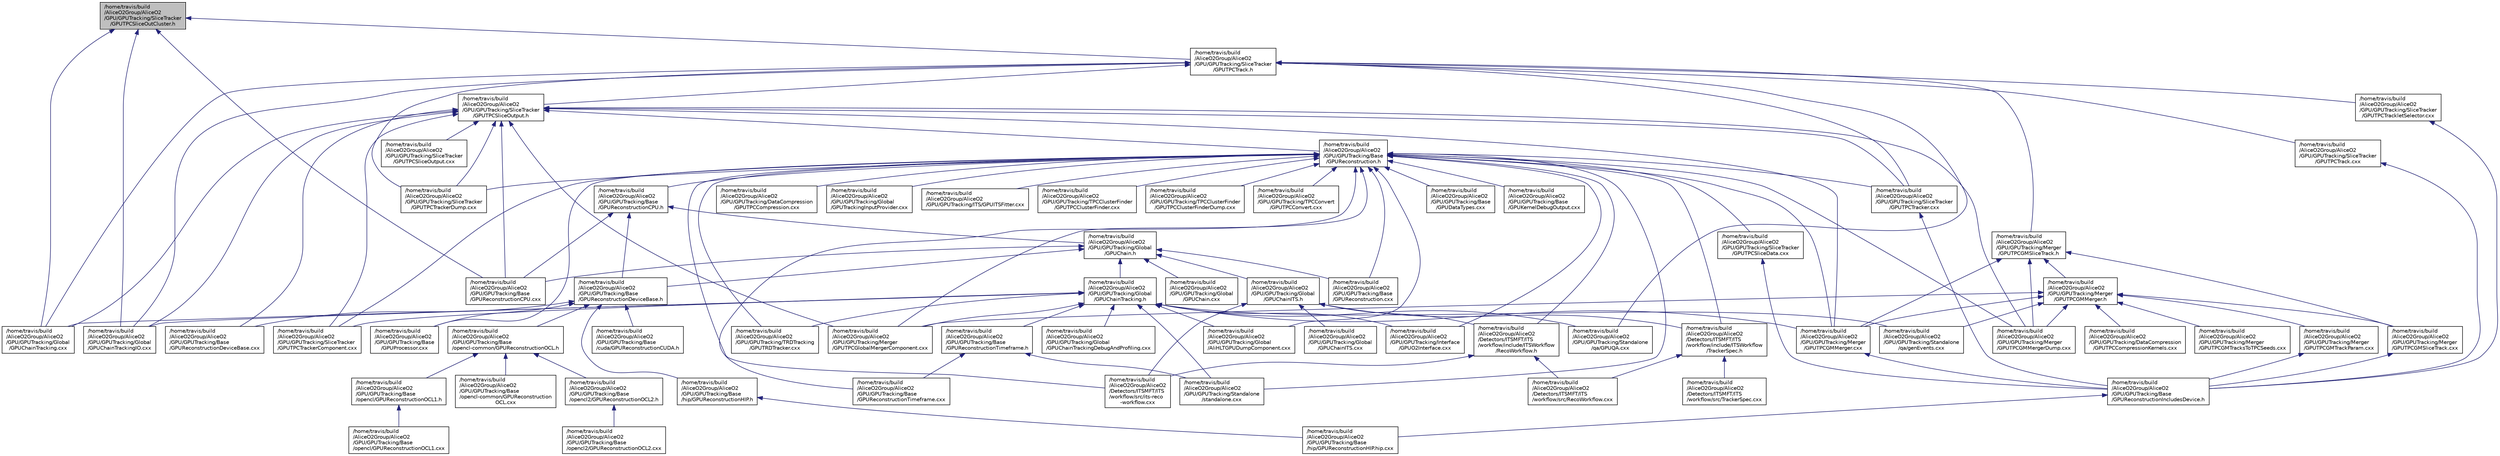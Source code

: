 digraph "/home/travis/build/AliceO2Group/AliceO2/GPU/GPUTracking/SliceTracker/GPUTPCSliceOutCluster.h"
{
 // INTERACTIVE_SVG=YES
  bgcolor="transparent";
  edge [fontname="Helvetica",fontsize="10",labelfontname="Helvetica",labelfontsize="10"];
  node [fontname="Helvetica",fontsize="10",shape=record];
  Node12 [label="/home/travis/build\l/AliceO2Group/AliceO2\l/GPU/GPUTracking/SliceTracker\l/GPUTPCSliceOutCluster.h",height=0.2,width=0.4,color="black", fillcolor="grey75", style="filled", fontcolor="black"];
  Node12 -> Node13 [dir="back",color="midnightblue",fontsize="10",style="solid",fontname="Helvetica"];
  Node13 [label="/home/travis/build\l/AliceO2Group/AliceO2\l/GPU/GPUTracking/Base\l/GPUReconstructionCPU.cxx",height=0.2,width=0.4,color="black",URL="$da/df6/GPUReconstructionCPU_8cxx.html"];
  Node12 -> Node14 [dir="back",color="midnightblue",fontsize="10",style="solid",fontname="Helvetica"];
  Node14 [label="/home/travis/build\l/AliceO2Group/AliceO2\l/GPU/GPUTracking/Global\l/GPUChainTracking.cxx",height=0.2,width=0.4,color="black",URL="$d2/d58/GPUChainTracking_8cxx.html"];
  Node12 -> Node15 [dir="back",color="midnightblue",fontsize="10",style="solid",fontname="Helvetica"];
  Node15 [label="/home/travis/build\l/AliceO2Group/AliceO2\l/GPU/GPUTracking/Global\l/GPUChainTrackingIO.cxx",height=0.2,width=0.4,color="black",URL="$d3/d85/GPUChainTrackingIO_8cxx.html"];
  Node12 -> Node16 [dir="back",color="midnightblue",fontsize="10",style="solid",fontname="Helvetica"];
  Node16 [label="/home/travis/build\l/AliceO2Group/AliceO2\l/GPU/GPUTracking/SliceTracker\l/GPUTPCTrack.h",height=0.2,width=0.4,color="black",URL="$d0/d88/GPUTPCTrack_8h.html"];
  Node16 -> Node14 [dir="back",color="midnightblue",fontsize="10",style="solid",fontname="Helvetica"];
  Node16 -> Node15 [dir="back",color="midnightblue",fontsize="10",style="solid",fontname="Helvetica"];
  Node16 -> Node17 [dir="back",color="midnightblue",fontsize="10",style="solid",fontname="Helvetica"];
  Node17 [label="/home/travis/build\l/AliceO2Group/AliceO2\l/GPU/GPUTracking/Merger\l/GPUTPCGMSliceTrack.h",height=0.2,width=0.4,color="black",URL="$d1/dc3/GPUTPCGMSliceTrack_8h.html"];
  Node17 -> Node18 [dir="back",color="midnightblue",fontsize="10",style="solid",fontname="Helvetica"];
  Node18 [label="/home/travis/build\l/AliceO2Group/AliceO2\l/GPU/GPUTracking/Merger\l/GPUTPCGMMerger.h",height=0.2,width=0.4,color="black",URL="$d4/dcf/GPUTPCGMMerger_8h.html"];
  Node18 -> Node19 [dir="back",color="midnightblue",fontsize="10",style="solid",fontname="Helvetica"];
  Node19 [label="/home/travis/build\l/AliceO2Group/AliceO2\l/GPU/GPUTracking/DataCompression\l/GPUTPCCompressionKernels.cxx",height=0.2,width=0.4,color="black",URL="$d9/d57/GPUTPCCompressionKernels_8cxx.html"];
  Node18 -> Node20 [dir="back",color="midnightblue",fontsize="10",style="solid",fontname="Helvetica"];
  Node20 [label="/home/travis/build\l/AliceO2Group/AliceO2\l/GPU/GPUTracking/Merger\l/GPUTPCGlobalMergerComponent.cxx",height=0.2,width=0.4,color="black",URL="$df/d06/GPUTPCGlobalMergerComponent_8cxx.html"];
  Node18 -> Node21 [dir="back",color="midnightblue",fontsize="10",style="solid",fontname="Helvetica"];
  Node21 [label="/home/travis/build\l/AliceO2Group/AliceO2\l/GPU/GPUTracking/Merger\l/GPUTPCGMMerger.cxx",height=0.2,width=0.4,color="black",URL="$d0/dd4/GPUTPCGMMerger_8cxx.html"];
  Node21 -> Node22 [dir="back",color="midnightblue",fontsize="10",style="solid",fontname="Helvetica"];
  Node22 [label="/home/travis/build\l/AliceO2Group/AliceO2\l/GPU/GPUTracking/Base\l/GPUReconstructionIncludesDevice.h",height=0.2,width=0.4,color="black",URL="$d0/d25/GPUReconstructionIncludesDevice_8h.html"];
  Node22 -> Node23 [dir="back",color="midnightblue",fontsize="10",style="solid",fontname="Helvetica"];
  Node23 [label="/home/travis/build\l/AliceO2Group/AliceO2\l/GPU/GPUTracking/Base\l/hip/GPUReconstructionHIP.hip.cxx",height=0.2,width=0.4,color="black",URL="$d3/d33/GPUReconstructionHIP_8hip_8cxx.html"];
  Node18 -> Node24 [dir="back",color="midnightblue",fontsize="10",style="solid",fontname="Helvetica"];
  Node24 [label="/home/travis/build\l/AliceO2Group/AliceO2\l/GPU/GPUTracking/Merger\l/GPUTPCGMMergerDump.cxx",height=0.2,width=0.4,color="black",URL="$d0/d24/GPUTPCGMMergerDump_8cxx.html"];
  Node18 -> Node25 [dir="back",color="midnightblue",fontsize="10",style="solid",fontname="Helvetica"];
  Node25 [label="/home/travis/build\l/AliceO2Group/AliceO2\l/GPU/GPUTracking/Merger\l/GPUTPCGMSliceTrack.cxx",height=0.2,width=0.4,color="black",URL="$d5/d84/GPUTPCGMSliceTrack_8cxx.html"];
  Node25 -> Node22 [dir="back",color="midnightblue",fontsize="10",style="solid",fontname="Helvetica"];
  Node18 -> Node26 [dir="back",color="midnightblue",fontsize="10",style="solid",fontname="Helvetica"];
  Node26 [label="/home/travis/build\l/AliceO2Group/AliceO2\l/GPU/GPUTracking/Merger\l/GPUTPCGMTrackParam.cxx",height=0.2,width=0.4,color="black",URL="$df/dad/GPUTPCGMTrackParam_8cxx.html"];
  Node26 -> Node22 [dir="back",color="midnightblue",fontsize="10",style="solid",fontname="Helvetica"];
  Node18 -> Node27 [dir="back",color="midnightblue",fontsize="10",style="solid",fontname="Helvetica"];
  Node27 [label="/home/travis/build\l/AliceO2Group/AliceO2\l/GPU/GPUTracking/Merger\l/GPUTPCGMTracksToTPCSeeds.cxx",height=0.2,width=0.4,color="black",URL="$d3/ddb/GPUTPCGMTracksToTPCSeeds_8cxx.html"];
  Node18 -> Node28 [dir="back",color="midnightblue",fontsize="10",style="solid",fontname="Helvetica"];
  Node28 [label="/home/travis/build\l/AliceO2Group/AliceO2\l/GPU/GPUTracking/Standalone\l/qa/genEvents.cxx",height=0.2,width=0.4,color="black",URL="$d7/d9f/genEvents_8cxx.html"];
  Node17 -> Node21 [dir="back",color="midnightblue",fontsize="10",style="solid",fontname="Helvetica"];
  Node17 -> Node24 [dir="back",color="midnightblue",fontsize="10",style="solid",fontname="Helvetica"];
  Node17 -> Node25 [dir="back",color="midnightblue",fontsize="10",style="solid",fontname="Helvetica"];
  Node16 -> Node29 [dir="back",color="midnightblue",fontsize="10",style="solid",fontname="Helvetica"];
  Node29 [label="/home/travis/build\l/AliceO2Group/AliceO2\l/GPU/GPUTracking/SliceTracker\l/GPUTPCSliceOutput.h",height=0.2,width=0.4,color="black",URL="$da/d4b/GPUTPCSliceOutput_8h.html"];
  Node29 -> Node30 [dir="back",color="midnightblue",fontsize="10",style="solid",fontname="Helvetica"];
  Node30 [label="/home/travis/build\l/AliceO2Group/AliceO2\l/GPU/GPUTracking/Base\l/GPUReconstruction.h",height=0.2,width=0.4,color="black",URL="$d2/de8/GPUReconstruction_8h.html"];
  Node30 -> Node31 [dir="back",color="midnightblue",fontsize="10",style="solid",fontname="Helvetica"];
  Node31 [label="/home/travis/build\l/AliceO2Group/AliceO2\l/Detectors/ITSMFT/ITS\l/workflow/include/ITSWorkflow\l/RecoWorkflow.h",height=0.2,width=0.4,color="black",URL="$dc/d1c/ITSMFT_2ITS_2workflow_2include_2ITSWorkflow_2RecoWorkflow_8h.html"];
  Node31 -> Node32 [dir="back",color="midnightblue",fontsize="10",style="solid",fontname="Helvetica"];
  Node32 [label="/home/travis/build\l/AliceO2Group/AliceO2\l/Detectors/ITSMFT/ITS\l/workflow/src/its-reco\l-workflow.cxx",height=0.2,width=0.4,color="black",URL="$dc/d64/its-reco-workflow_8cxx.html"];
  Node31 -> Node33 [dir="back",color="midnightblue",fontsize="10",style="solid",fontname="Helvetica"];
  Node33 [label="/home/travis/build\l/AliceO2Group/AliceO2\l/Detectors/ITSMFT/ITS\l/workflow/src/RecoWorkflow.cxx",height=0.2,width=0.4,color="black",URL="$d5/d99/ITSMFT_2ITS_2workflow_2src_2RecoWorkflow_8cxx.html"];
  Node30 -> Node34 [dir="back",color="midnightblue",fontsize="10",style="solid",fontname="Helvetica"];
  Node34 [label="/home/travis/build\l/AliceO2Group/AliceO2\l/Detectors/ITSMFT/ITS\l/workflow/include/ITSWorkflow\l/TrackerSpec.h",height=0.2,width=0.4,color="black",URL="$de/d90/ITSMFT_2ITS_2workflow_2include_2ITSWorkflow_2TrackerSpec_8h.html"];
  Node34 -> Node33 [dir="back",color="midnightblue",fontsize="10",style="solid",fontname="Helvetica"];
  Node34 -> Node35 [dir="back",color="midnightblue",fontsize="10",style="solid",fontname="Helvetica"];
  Node35 [label="/home/travis/build\l/AliceO2Group/AliceO2\l/Detectors/ITSMFT/ITS\l/workflow/src/TrackerSpec.cxx",height=0.2,width=0.4,color="black",URL="$de/d95/ITSMFT_2ITS_2workflow_2src_2TrackerSpec_8cxx.html"];
  Node30 -> Node32 [dir="back",color="midnightblue",fontsize="10",style="solid",fontname="Helvetica"];
  Node30 -> Node36 [dir="back",color="midnightblue",fontsize="10",style="solid",fontname="Helvetica"];
  Node36 [label="/home/travis/build\l/AliceO2Group/AliceO2\l/GPU/GPUTracking/Base\l/GPUDataTypes.cxx",height=0.2,width=0.4,color="black",URL="$d0/d53/GPUDataTypes_8cxx.html"];
  Node30 -> Node37 [dir="back",color="midnightblue",fontsize="10",style="solid",fontname="Helvetica"];
  Node37 [label="/home/travis/build\l/AliceO2Group/AliceO2\l/GPU/GPUTracking/Base\l/GPUKernelDebugOutput.cxx",height=0.2,width=0.4,color="black",URL="$d4/dd0/GPUKernelDebugOutput_8cxx.html"];
  Node30 -> Node38 [dir="back",color="midnightblue",fontsize="10",style="solid",fontname="Helvetica"];
  Node38 [label="/home/travis/build\l/AliceO2Group/AliceO2\l/GPU/GPUTracking/Base\l/GPUProcessor.cxx",height=0.2,width=0.4,color="black",URL="$d2/d53/GPUProcessor_8cxx.html"];
  Node30 -> Node39 [dir="back",color="midnightblue",fontsize="10",style="solid",fontname="Helvetica"];
  Node39 [label="/home/travis/build\l/AliceO2Group/AliceO2\l/GPU/GPUTracking/Base\l/GPUReconstructionCPU.h",height=0.2,width=0.4,color="black",URL="$dd/dc0/GPUReconstructionCPU_8h.html"];
  Node39 -> Node40 [dir="back",color="midnightblue",fontsize="10",style="solid",fontname="Helvetica"];
  Node40 [label="/home/travis/build\l/AliceO2Group/AliceO2\l/GPU/GPUTracking/Base\l/GPUReconstructionDeviceBase.h",height=0.2,width=0.4,color="black",URL="$d0/d92/GPUReconstructionDeviceBase_8h.html"];
  Node40 -> Node41 [dir="back",color="midnightblue",fontsize="10",style="solid",fontname="Helvetica"];
  Node41 [label="/home/travis/build\l/AliceO2Group/AliceO2\l/GPU/GPUTracking/Base\l/cuda/GPUReconstructionCUDA.h",height=0.2,width=0.4,color="black",URL="$db/d30/GPUReconstructionCUDA_8h.html"];
  Node40 -> Node38 [dir="back",color="midnightblue",fontsize="10",style="solid",fontname="Helvetica"];
  Node40 -> Node42 [dir="back",color="midnightblue",fontsize="10",style="solid",fontname="Helvetica"];
  Node42 [label="/home/travis/build\l/AliceO2Group/AliceO2\l/GPU/GPUTracking/Base\l/GPUReconstructionDeviceBase.cxx",height=0.2,width=0.4,color="black",URL="$d1/dbb/GPUReconstructionDeviceBase_8cxx.html"];
  Node40 -> Node43 [dir="back",color="midnightblue",fontsize="10",style="solid",fontname="Helvetica"];
  Node43 [label="/home/travis/build\l/AliceO2Group/AliceO2\l/GPU/GPUTracking/Base\l/hip/GPUReconstructionHIP.h",height=0.2,width=0.4,color="black",URL="$de/d3c/GPUReconstructionHIP_8h.html"];
  Node43 -> Node23 [dir="back",color="midnightblue",fontsize="10",style="solid",fontname="Helvetica"];
  Node40 -> Node44 [dir="back",color="midnightblue",fontsize="10",style="solid",fontname="Helvetica"];
  Node44 [label="/home/travis/build\l/AliceO2Group/AliceO2\l/GPU/GPUTracking/Base\l/opencl-common/GPUReconstructionOCL.h",height=0.2,width=0.4,color="black",URL="$d5/de0/GPUReconstructionOCL_8h.html"];
  Node44 -> Node45 [dir="back",color="midnightblue",fontsize="10",style="solid",fontname="Helvetica"];
  Node45 [label="/home/travis/build\l/AliceO2Group/AliceO2\l/GPU/GPUTracking/Base\l/opencl/GPUReconstructionOCL1.h",height=0.2,width=0.4,color="black",URL="$d7/d71/GPUReconstructionOCL1_8h.html"];
  Node45 -> Node46 [dir="back",color="midnightblue",fontsize="10",style="solid",fontname="Helvetica"];
  Node46 [label="/home/travis/build\l/AliceO2Group/AliceO2\l/GPU/GPUTracking/Base\l/opencl/GPUReconstructionOCL1.cxx",height=0.2,width=0.4,color="black",URL="$d7/d6f/GPUReconstructionOCL1_8cxx.html"];
  Node44 -> Node47 [dir="back",color="midnightblue",fontsize="10",style="solid",fontname="Helvetica"];
  Node47 [label="/home/travis/build\l/AliceO2Group/AliceO2\l/GPU/GPUTracking/Base\l/opencl-common/GPUReconstruction\lOCL.cxx",height=0.2,width=0.4,color="black",URL="$da/db3/GPUReconstructionOCL_8cxx.html"];
  Node44 -> Node48 [dir="back",color="midnightblue",fontsize="10",style="solid",fontname="Helvetica"];
  Node48 [label="/home/travis/build\l/AliceO2Group/AliceO2\l/GPU/GPUTracking/Base\l/opencl2/GPUReconstructionOCL2.h",height=0.2,width=0.4,color="black",URL="$d3/dff/GPUReconstructionOCL2_8h.html"];
  Node48 -> Node49 [dir="back",color="midnightblue",fontsize="10",style="solid",fontname="Helvetica"];
  Node49 [label="/home/travis/build\l/AliceO2Group/AliceO2\l/GPU/GPUTracking/Base\l/opencl2/GPUReconstructionOCL2.cxx",height=0.2,width=0.4,color="black",URL="$d3/d73/GPUReconstructionOCL2_8cxx.html"];
  Node39 -> Node13 [dir="back",color="midnightblue",fontsize="10",style="solid",fontname="Helvetica"];
  Node39 -> Node50 [dir="back",color="midnightblue",fontsize="10",style="solid",fontname="Helvetica"];
  Node50 [label="/home/travis/build\l/AliceO2Group/AliceO2\l/GPU/GPUTracking/Global\l/GPUChain.h",height=0.2,width=0.4,color="black",URL="$d3/dbe/GPUChain_8h.html"];
  Node50 -> Node40 [dir="back",color="midnightblue",fontsize="10",style="solid",fontname="Helvetica"];
  Node50 -> Node51 [dir="back",color="midnightblue",fontsize="10",style="solid",fontname="Helvetica"];
  Node51 [label="/home/travis/build\l/AliceO2Group/AliceO2\l/GPU/GPUTracking/Base\l/GPUReconstruction.cxx",height=0.2,width=0.4,color="black",URL="$db/d5b/GPUReconstruction_8cxx.html"];
  Node50 -> Node13 [dir="back",color="midnightblue",fontsize="10",style="solid",fontname="Helvetica"];
  Node50 -> Node52 [dir="back",color="midnightblue",fontsize="10",style="solid",fontname="Helvetica"];
  Node52 [label="/home/travis/build\l/AliceO2Group/AliceO2\l/GPU/GPUTracking/Global\l/GPUChainTracking.h",height=0.2,width=0.4,color="black",URL="$db/ded/GPUChainTracking_8h.html"];
  Node52 -> Node53 [dir="back",color="midnightblue",fontsize="10",style="solid",fontname="Helvetica"];
  Node53 [label="/home/travis/build\l/AliceO2Group/AliceO2\l/GPU/GPUTracking/Base\l/GPUReconstructionTimeframe.h",height=0.2,width=0.4,color="black",URL="$df/db2/GPUReconstructionTimeframe_8h.html"];
  Node53 -> Node54 [dir="back",color="midnightblue",fontsize="10",style="solid",fontname="Helvetica"];
  Node54 [label="/home/travis/build\l/AliceO2Group/AliceO2\l/GPU/GPUTracking/Base\l/GPUReconstructionTimeframe.cxx",height=0.2,width=0.4,color="black",URL="$d7/d36/GPUReconstructionTimeframe_8cxx.html"];
  Node53 -> Node55 [dir="back",color="midnightblue",fontsize="10",style="solid",fontname="Helvetica"];
  Node55 [label="/home/travis/build\l/AliceO2Group/AliceO2\l/GPU/GPUTracking/Standalone\l/standalone.cxx",height=0.2,width=0.4,color="black",URL="$dc/df9/standalone_8cxx.html"];
  Node52 -> Node56 [dir="back",color="midnightblue",fontsize="10",style="solid",fontname="Helvetica"];
  Node56 [label="/home/travis/build\l/AliceO2Group/AliceO2\l/GPU/GPUTracking/Global\l/AliHLTGPUDumpComponent.cxx",height=0.2,width=0.4,color="black",URL="$df/d9c/AliHLTGPUDumpComponent_8cxx.html"];
  Node52 -> Node14 [dir="back",color="midnightblue",fontsize="10",style="solid",fontname="Helvetica"];
  Node52 -> Node57 [dir="back",color="midnightblue",fontsize="10",style="solid",fontname="Helvetica"];
  Node57 [label="/home/travis/build\l/AliceO2Group/AliceO2\l/GPU/GPUTracking/Global\l/GPUChainTrackingDebugAndProfiling.cxx",height=0.2,width=0.4,color="black",URL="$dd/dc6/GPUChainTrackingDebugAndProfiling_8cxx.html"];
  Node52 -> Node15 [dir="back",color="midnightblue",fontsize="10",style="solid",fontname="Helvetica"];
  Node52 -> Node58 [dir="back",color="midnightblue",fontsize="10",style="solid",fontname="Helvetica"];
  Node58 [label="/home/travis/build\l/AliceO2Group/AliceO2\l/GPU/GPUTracking/Interface\l/GPUO2Interface.cxx",height=0.2,width=0.4,color="black",URL="$d0/d48/GPUO2Interface_8cxx.html"];
  Node52 -> Node20 [dir="back",color="midnightblue",fontsize="10",style="solid",fontname="Helvetica"];
  Node52 -> Node21 [dir="back",color="midnightblue",fontsize="10",style="solid",fontname="Helvetica"];
  Node52 -> Node59 [dir="back",color="midnightblue",fontsize="10",style="solid",fontname="Helvetica"];
  Node59 [label="/home/travis/build\l/AliceO2Group/AliceO2\l/GPU/GPUTracking/SliceTracker\l/GPUTPCTrackerComponent.cxx",height=0.2,width=0.4,color="black",URL="$da/d1f/GPUTPCTrackerComponent_8cxx.html"];
  Node52 -> Node28 [dir="back",color="midnightblue",fontsize="10",style="solid",fontname="Helvetica"];
  Node52 -> Node60 [dir="back",color="midnightblue",fontsize="10",style="solid",fontname="Helvetica"];
  Node60 [label="/home/travis/build\l/AliceO2Group/AliceO2\l/GPU/GPUTracking/Standalone\l/qa/GPUQA.cxx",height=0.2,width=0.4,color="black",URL="$de/ddc/GPUQA_8cxx.html"];
  Node52 -> Node55 [dir="back",color="midnightblue",fontsize="10",style="solid",fontname="Helvetica"];
  Node52 -> Node61 [dir="back",color="midnightblue",fontsize="10",style="solid",fontname="Helvetica"];
  Node61 [label="/home/travis/build\l/AliceO2Group/AliceO2\l/GPU/GPUTracking/TRDTracking\l/GPUTRDTracker.cxx",height=0.2,width=0.4,color="black",URL="$d9/d33/GPUTRDTracker_8cxx.html"];
  Node50 -> Node62 [dir="back",color="midnightblue",fontsize="10",style="solid",fontname="Helvetica"];
  Node62 [label="/home/travis/build\l/AliceO2Group/AliceO2\l/GPU/GPUTracking/Global\l/GPUChain.cxx",height=0.2,width=0.4,color="black",URL="$d7/d86/GPUChain_8cxx.html"];
  Node50 -> Node63 [dir="back",color="midnightblue",fontsize="10",style="solid",fontname="Helvetica"];
  Node63 [label="/home/travis/build\l/AliceO2Group/AliceO2\l/GPU/GPUTracking/Global\l/GPUChainITS.h",height=0.2,width=0.4,color="black",URL="$d9/d46/GPUChainITS_8h.html"];
  Node63 -> Node31 [dir="back",color="midnightblue",fontsize="10",style="solid",fontname="Helvetica"];
  Node63 -> Node34 [dir="back",color="midnightblue",fontsize="10",style="solid",fontname="Helvetica"];
  Node63 -> Node32 [dir="back",color="midnightblue",fontsize="10",style="solid",fontname="Helvetica"];
  Node63 -> Node64 [dir="back",color="midnightblue",fontsize="10",style="solid",fontname="Helvetica"];
  Node64 [label="/home/travis/build\l/AliceO2Group/AliceO2\l/GPU/GPUTracking/Global\l/GPUChainITS.cxx",height=0.2,width=0.4,color="black",URL="$d6/d2c/GPUChainITS_8cxx.html"];
  Node30 -> Node51 [dir="back",color="midnightblue",fontsize="10",style="solid",fontname="Helvetica"];
  Node30 -> Node54 [dir="back",color="midnightblue",fontsize="10",style="solid",fontname="Helvetica"];
  Node30 -> Node65 [dir="back",color="midnightblue",fontsize="10",style="solid",fontname="Helvetica"];
  Node65 [label="/home/travis/build\l/AliceO2Group/AliceO2\l/GPU/GPUTracking/DataCompression\l/GPUTPCCompression.cxx",height=0.2,width=0.4,color="black",URL="$d0/dbb/GPUTPCCompression_8cxx.html"];
  Node30 -> Node56 [dir="back",color="midnightblue",fontsize="10",style="solid",fontname="Helvetica"];
  Node30 -> Node66 [dir="back",color="midnightblue",fontsize="10",style="solid",fontname="Helvetica"];
  Node66 [label="/home/travis/build\l/AliceO2Group/AliceO2\l/GPU/GPUTracking/Global\l/GPUTrackingInputProvider.cxx",height=0.2,width=0.4,color="black",URL="$d2/d16/GPUTrackingInputProvider_8cxx.html"];
  Node30 -> Node58 [dir="back",color="midnightblue",fontsize="10",style="solid",fontname="Helvetica"];
  Node30 -> Node67 [dir="back",color="midnightblue",fontsize="10",style="solid",fontname="Helvetica"];
  Node67 [label="/home/travis/build\l/AliceO2Group/AliceO2\l/GPU/GPUTracking/ITS/GPUITSFitter.cxx",height=0.2,width=0.4,color="black",URL="$d5/d2b/GPUITSFitter_8cxx.html"];
  Node30 -> Node20 [dir="back",color="midnightblue",fontsize="10",style="solid",fontname="Helvetica"];
  Node30 -> Node21 [dir="back",color="midnightblue",fontsize="10",style="solid",fontname="Helvetica"];
  Node30 -> Node24 [dir="back",color="midnightblue",fontsize="10",style="solid",fontname="Helvetica"];
  Node30 -> Node68 [dir="back",color="midnightblue",fontsize="10",style="solid",fontname="Helvetica"];
  Node68 [label="/home/travis/build\l/AliceO2Group/AliceO2\l/GPU/GPUTracking/SliceTracker\l/GPUTPCSliceData.cxx",height=0.2,width=0.4,color="black",URL="$d5/d85/GPUTPCSliceData_8cxx.html"];
  Node68 -> Node22 [dir="back",color="midnightblue",fontsize="10",style="solid",fontname="Helvetica"];
  Node30 -> Node69 [dir="back",color="midnightblue",fontsize="10",style="solid",fontname="Helvetica"];
  Node69 [label="/home/travis/build\l/AliceO2Group/AliceO2\l/GPU/GPUTracking/SliceTracker\l/GPUTPCTracker.cxx",height=0.2,width=0.4,color="black",URL="$db/d4b/GPUTPCTracker_8cxx.html"];
  Node69 -> Node22 [dir="back",color="midnightblue",fontsize="10",style="solid",fontname="Helvetica"];
  Node30 -> Node59 [dir="back",color="midnightblue",fontsize="10",style="solid",fontname="Helvetica"];
  Node30 -> Node70 [dir="back",color="midnightblue",fontsize="10",style="solid",fontname="Helvetica"];
  Node70 [label="/home/travis/build\l/AliceO2Group/AliceO2\l/GPU/GPUTracking/SliceTracker\l/GPUTPCTrackerDump.cxx",height=0.2,width=0.4,color="black",URL="$d8/d07/GPUTPCTrackerDump_8cxx.html"];
  Node30 -> Node55 [dir="back",color="midnightblue",fontsize="10",style="solid",fontname="Helvetica"];
  Node30 -> Node71 [dir="back",color="midnightblue",fontsize="10",style="solid",fontname="Helvetica"];
  Node71 [label="/home/travis/build\l/AliceO2Group/AliceO2\l/GPU/GPUTracking/TPCClusterFinder\l/GPUTPCClusterFinder.cxx",height=0.2,width=0.4,color="black",URL="$df/da0/GPUTPCClusterFinder_8cxx.html"];
  Node30 -> Node72 [dir="back",color="midnightblue",fontsize="10",style="solid",fontname="Helvetica"];
  Node72 [label="/home/travis/build\l/AliceO2Group/AliceO2\l/GPU/GPUTracking/TPCClusterFinder\l/GPUTPCClusterFinderDump.cxx",height=0.2,width=0.4,color="black",URL="$d2/db7/GPUTPCClusterFinderDump_8cxx.html"];
  Node30 -> Node73 [dir="back",color="midnightblue",fontsize="10",style="solid",fontname="Helvetica"];
  Node73 [label="/home/travis/build\l/AliceO2Group/AliceO2\l/GPU/GPUTracking/TPCConvert\l/GPUTPCConvert.cxx",height=0.2,width=0.4,color="black",URL="$da/db5/GPUTPCConvert_8cxx.html"];
  Node30 -> Node61 [dir="back",color="midnightblue",fontsize="10",style="solid",fontname="Helvetica"];
  Node29 -> Node13 [dir="back",color="midnightblue",fontsize="10",style="solid",fontname="Helvetica"];
  Node29 -> Node42 [dir="back",color="midnightblue",fontsize="10",style="solid",fontname="Helvetica"];
  Node29 -> Node14 [dir="back",color="midnightblue",fontsize="10",style="solid",fontname="Helvetica"];
  Node29 -> Node15 [dir="back",color="midnightblue",fontsize="10",style="solid",fontname="Helvetica"];
  Node29 -> Node20 [dir="back",color="midnightblue",fontsize="10",style="solid",fontname="Helvetica"];
  Node29 -> Node21 [dir="back",color="midnightblue",fontsize="10",style="solid",fontname="Helvetica"];
  Node29 -> Node24 [dir="back",color="midnightblue",fontsize="10",style="solid",fontname="Helvetica"];
  Node29 -> Node74 [dir="back",color="midnightblue",fontsize="10",style="solid",fontname="Helvetica"];
  Node74 [label="/home/travis/build\l/AliceO2Group/AliceO2\l/GPU/GPUTracking/SliceTracker\l/GPUTPCSliceOutput.cxx",height=0.2,width=0.4,color="black",URL="$da/ded/GPUTPCSliceOutput_8cxx.html"];
  Node29 -> Node69 [dir="back",color="midnightblue",fontsize="10",style="solid",fontname="Helvetica"];
  Node29 -> Node59 [dir="back",color="midnightblue",fontsize="10",style="solid",fontname="Helvetica"];
  Node29 -> Node70 [dir="back",color="midnightblue",fontsize="10",style="solid",fontname="Helvetica"];
  Node16 -> Node75 [dir="back",color="midnightblue",fontsize="10",style="solid",fontname="Helvetica"];
  Node75 [label="/home/travis/build\l/AliceO2Group/AliceO2\l/GPU/GPUTracking/SliceTracker\l/GPUTPCTrack.cxx",height=0.2,width=0.4,color="black",URL="$d9/dfd/GPUTPCTrack_8cxx.html"];
  Node75 -> Node22 [dir="back",color="midnightblue",fontsize="10",style="solid",fontname="Helvetica"];
  Node16 -> Node69 [dir="back",color="midnightblue",fontsize="10",style="solid",fontname="Helvetica"];
  Node16 -> Node70 [dir="back",color="midnightblue",fontsize="10",style="solid",fontname="Helvetica"];
  Node16 -> Node76 [dir="back",color="midnightblue",fontsize="10",style="solid",fontname="Helvetica"];
  Node76 [label="/home/travis/build\l/AliceO2Group/AliceO2\l/GPU/GPUTracking/SliceTracker\l/GPUTPCTrackletSelector.cxx",height=0.2,width=0.4,color="black",URL="$d7/d50/GPUTPCTrackletSelector_8cxx.html"];
  Node76 -> Node22 [dir="back",color="midnightblue",fontsize="10",style="solid",fontname="Helvetica"];
  Node16 -> Node60 [dir="back",color="midnightblue",fontsize="10",style="solid",fontname="Helvetica"];
}
